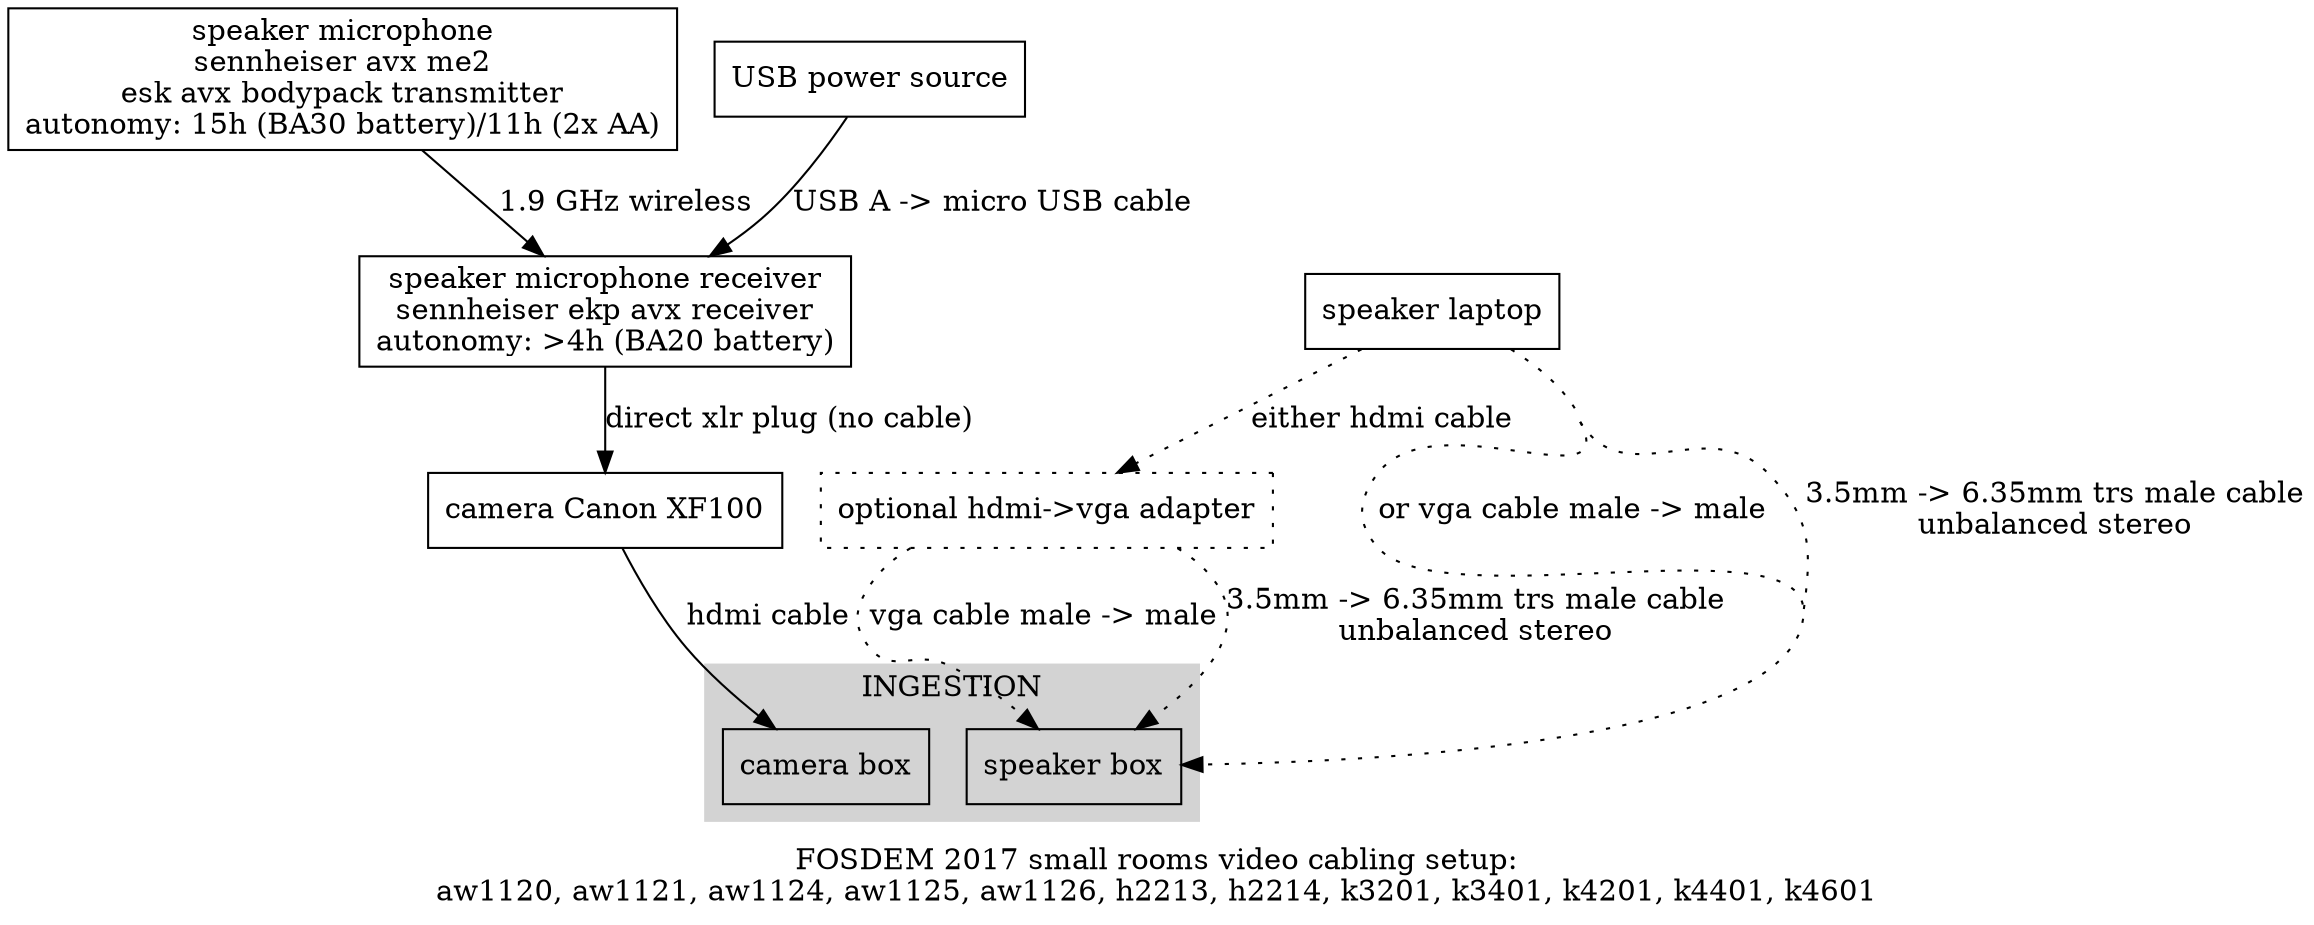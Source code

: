 digraph G {
	label="FOSDEM 2017 small rooms video cabling setup:\naw1120, aw1121, aw1124, aw1125, aw1126, h2213, h2214, k3201, k3401, k4201, k4401, k4601";
	concentrate=true;
	node [shape=box];
	speaker_microphone [label="speaker microphone\nsennheiser avx me2\nesk avx bodypack transmitter\nautonomy: 15h (BA30 battery)/11h (2x AA)", URL="https://en-us.sennheiser.com/global-downloads/file/6524/AVX_Manual_06_2015_EN.pdf"];
	speaker_microphone_receiver [label="speaker microphone receiver\nsennheiser ekp avx receiver\nautonomy: >4h (BA20 battery)", URL="https://en-us.sennheiser.com/global-downloads/file/6524/AVX_Manual_06_2015_EN.pdf"];
	speaker_microphone_receiver_charger [label="USB power source"];
	speaker_laptop [label="speaker laptop"];
	speaker_laptop_optional_adapter [label="optional hdmi->vga adapter", style="dotted"];
	camera [label="camera Canon XF100", URL="http://downloads.canon.com/cpr/software/video/Canon_XF100_XF105_Instruction_Manual.pdf"];

	subgraph fosdem_network {
		subgraph cluster_room {
			style=filled;
			color=lightgrey;
			node [style=filled];
			//parts
			cam_box [label="camera box", URL="https://github.com/FOSDEM/video"];
			speaker_box [label="speaker box", URL="https://github.com/FOSDEM/video"];
			label = "INGESTION";
		}

	}

	speaker_microphone -> speaker_microphone_receiver [label="1.9 GHz wireless"];
	speaker_microphone_receiver_charger -> speaker_microphone_receiver [label="USB A -> micro USB cable"];
	speaker_microphone_receiver -> camera [label="direct xlr plug (no cable)"];
	speaker_laptop -> speaker_box [label="or vga cable male -> male", style="dotted"];
	speaker_laptop -> speaker_box [label="3.5mm -> 6.35mm trs male cable\nunbalanced stereo", style="dotted"];
	speaker_laptop -> speaker_laptop_optional_adapter [label="either hdmi cable", style="dotted"];
	speaker_laptop_optional_adapter -> speaker_box [label="vga cable male -> male", style="dotted"];
	speaker_laptop_optional_adapter -> speaker_box [label="3.5mm -> 6.35mm trs male cable\nunbalanced stereo", style="dotted"];
	camera -> cam_box [label="hdmi cable"];
}
